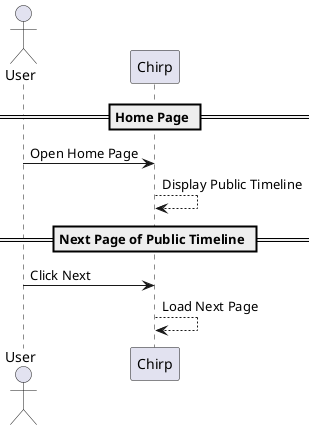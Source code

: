 @startuml
actor User as u

== Home Page ==
u -> Chirp : Open Home Page
Chirp --> Chirp : Display Public Timeline

== Next Page of Public Timeline ==
u -> Chirp : Click Next
Chirp --> Chirp : Load Next Page
@enduml

